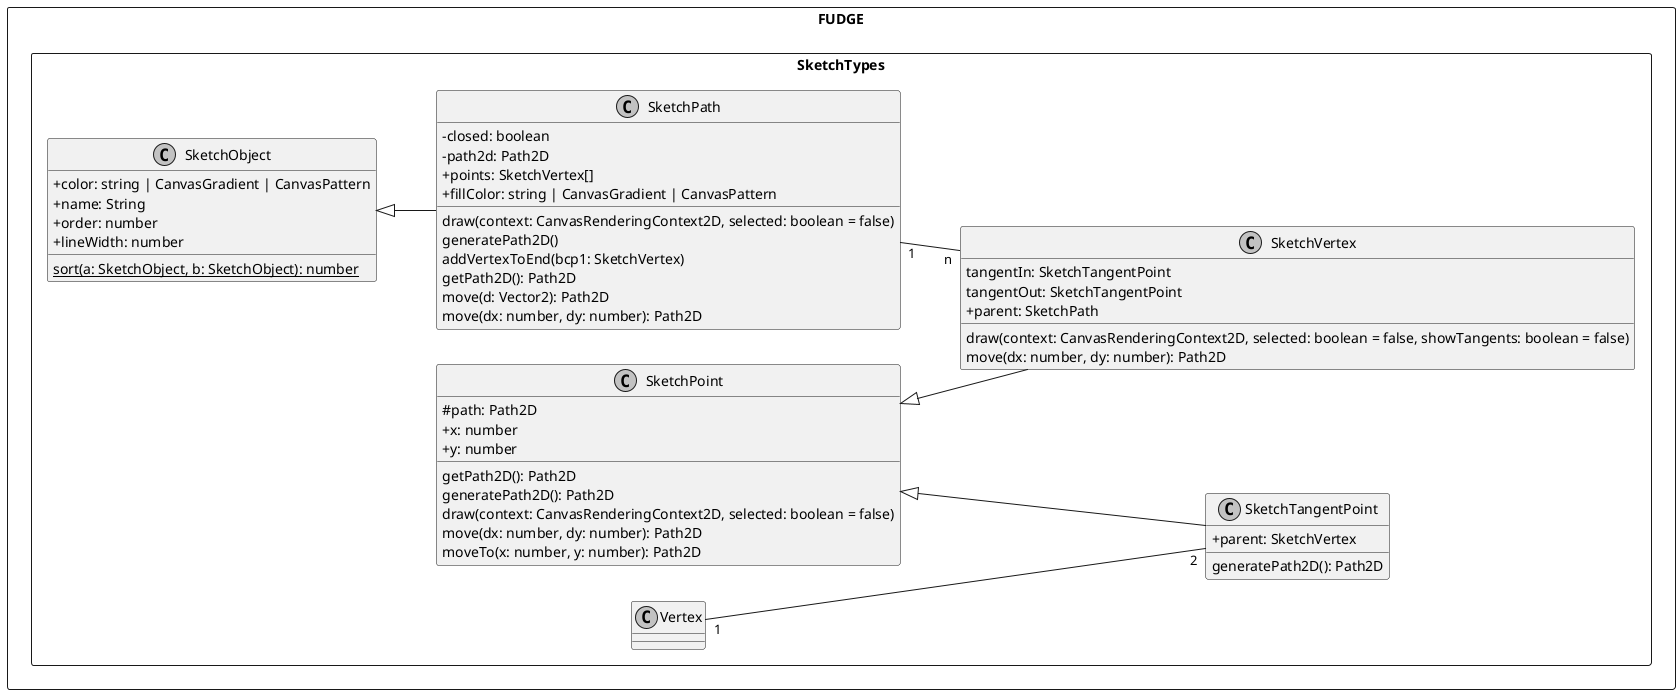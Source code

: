 @startuml FUDGE-Core
skinparam monochrome true
skinparam componentStyle uml2
skinparam classAttributeIconSize 0
skinparam shadowing false
skinparam handwritten false

'page 2x2
left to right direction
package FUDGE <<Rectangle>> {
	package SketchTypes <<Rectangle>>{
		class SketchObject {
			+ color: string | CanvasGradient | CanvasPattern
			+ name: String
			+ order: number
			+ lineWidth: number
			{static} sort(a: SketchObject, b: SketchObject): number
		}

		class SketchPath extends SketchObject {
			- closed: boolean
			- path2d: Path2D
			+ points: SketchVertex[]
			+ fillColor: string | CanvasGradient | CanvasPattern
			draw(context: CanvasRenderingContext2D, selected: boolean = false)
			generatePath2D()
			addVertexToEnd(bcp1: SketchVertex)
			getPath2D(): Path2D
			move(d: Vector2): Path2D
			move(dx: number, dy: number): Path2D
		}

		' class SketchLine {
			' 	+ startPoint: Vector2
			' 	+ endPoint: Vector2
			' 	+ startBezierPoint: Vector2
			' 	+ endBezierPoint: Vector2
			' 	+ parent: SketchPath
			'
		' }

		class SketchPoint {
			# path: Path2D
			+ x: number
			+ y: number
			getPath2D(): Path2D
			generatePath2D(): Path2D
			draw(context: CanvasRenderingContext2D, selected: boolean = false)
			move(dx: number, dy: number): Path2D
			moveTo(x: number, y: number): Path2D
		}

		class SketchVertex extends SketchPoint {
			tangentIn: SketchTangentPoint
			tangentOut: SketchTangentPoint
			+ parent: SketchPath
			draw(context: CanvasRenderingContext2D, selected: boolean = false, showTangents: boolean = false)
			move(dx: number, dy: number): Path2D
		}

		class SketchTangentPoint extends SketchPoint {
			+ parent: SketchVertex
			generatePath2D(): Path2D
		}

		' Associations
		SketchPath "1" -- "n" SketchVertex
		Vertex "1" -- "2" SketchTangentPoint
	}
}
@enduml
